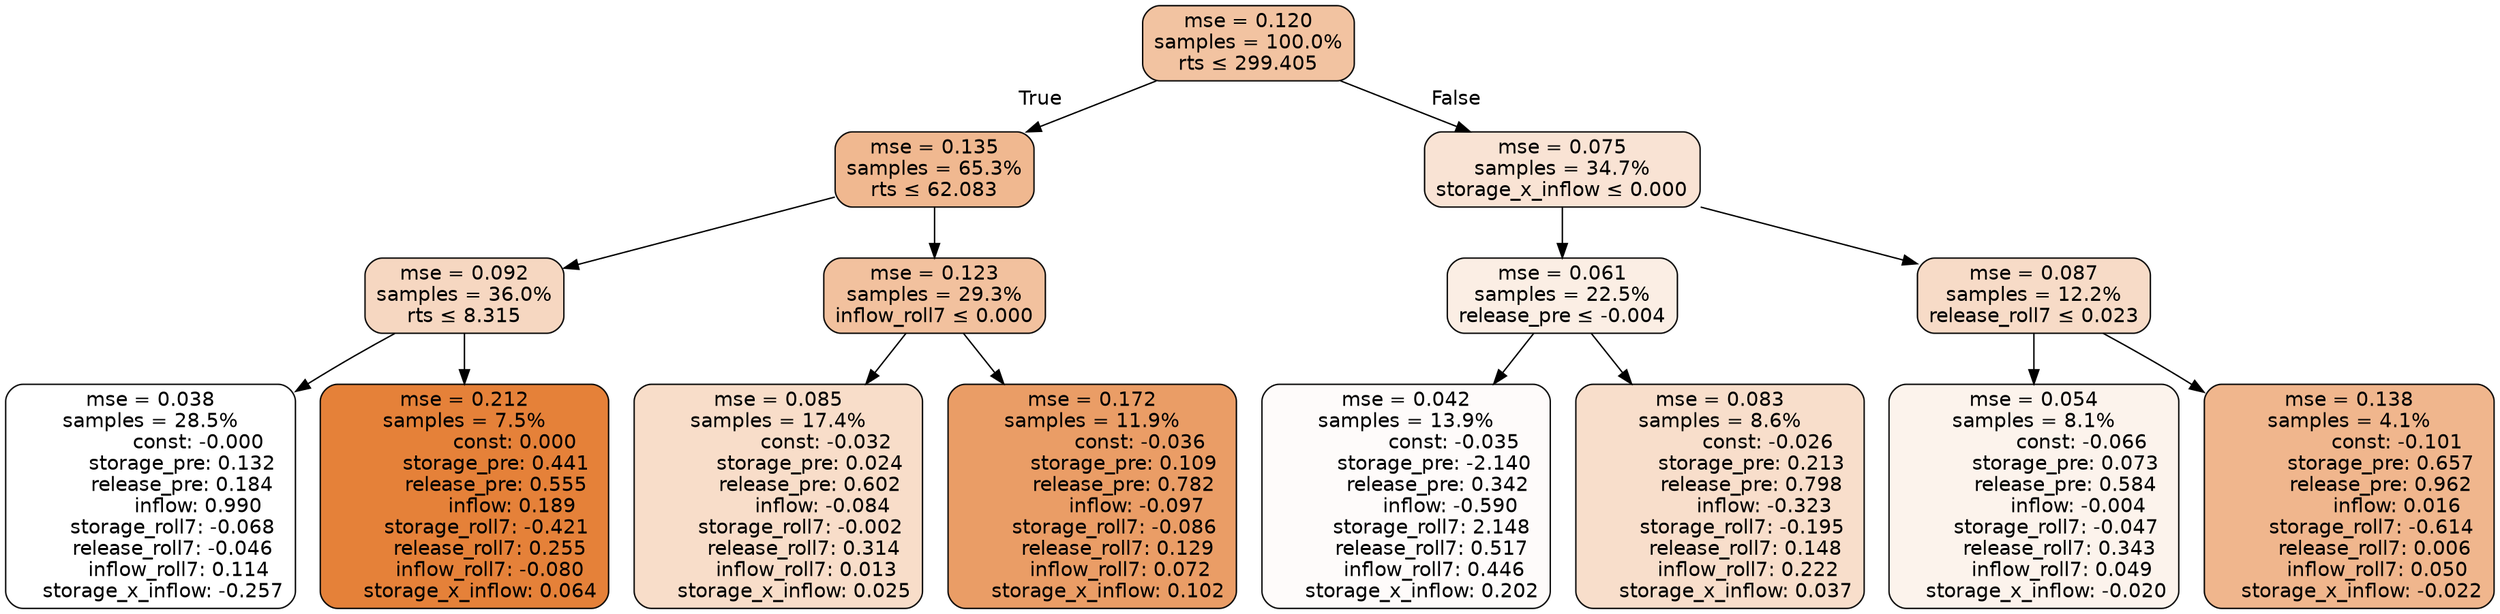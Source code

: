 digraph tree {
bgcolor="transparent"
node [shape=rectangle, style="filled, rounded", color="black", fontname=helvetica] ;
edge [fontname=helvetica] ;
	"0" [label="mse = 0.120
samples = 100.0%
rts &le; 299.405", fillcolor="#f2c3a1"]
	"1" [label="mse = 0.135
samples = 65.3%
rts &le; 62.083", fillcolor="#f0b890"]
	"2" [label="mse = 0.092
samples = 36.0%
rts &le; 8.315", fillcolor="#f6d7c1"]
	"3" [label="mse = 0.038
samples = 28.5%
               const: -0.000
          storage_pre: 0.132
          release_pre: 0.184
               inflow: 0.990
       storage_roll7: -0.068
       release_roll7: -0.046
         inflow_roll7: 0.114
    storage_x_inflow: -0.257", fillcolor="#ffffff"]
	"4" [label="mse = 0.212
samples = 7.5%
                const: 0.000
          storage_pre: 0.441
          release_pre: 0.555
               inflow: 0.189
       storage_roll7: -0.421
        release_roll7: 0.255
        inflow_roll7: -0.080
     storage_x_inflow: 0.064", fillcolor="#e58139"]
	"5" [label="mse = 0.123
samples = 29.3%
inflow_roll7 &le; 0.000", fillcolor="#f2c19e"]
	"6" [label="mse = 0.085
samples = 17.4%
               const: -0.032
          storage_pre: 0.024
          release_pre: 0.602
              inflow: -0.084
       storage_roll7: -0.002
        release_roll7: 0.314
         inflow_roll7: 0.013
     storage_x_inflow: 0.025", fillcolor="#f8ddc9"]
	"7" [label="mse = 0.172
samples = 11.9%
               const: -0.036
          storage_pre: 0.109
          release_pre: 0.782
              inflow: -0.097
       storage_roll7: -0.086
        release_roll7: 0.129
         inflow_roll7: 0.072
     storage_x_inflow: 0.102", fillcolor="#ea9d66"]
	"8" [label="mse = 0.075
samples = 34.7%
storage_x_inflow &le; 0.000", fillcolor="#f9e3d4"]
	"9" [label="mse = 0.061
samples = 22.5%
release_pre &le; -0.004", fillcolor="#fbeee4"]
	"10" [label="mse = 0.042
samples = 13.9%
               const: -0.035
         storage_pre: -2.140
          release_pre: 0.342
              inflow: -0.590
        storage_roll7: 2.148
        release_roll7: 0.517
         inflow_roll7: 0.446
     storage_x_inflow: 0.202", fillcolor="#fefbfa"]
	"11" [label="mse = 0.083
samples = 8.6%
               const: -0.026
          storage_pre: 0.213
          release_pre: 0.798
              inflow: -0.323
       storage_roll7: -0.195
        release_roll7: 0.148
         inflow_roll7: 0.222
     storage_x_inflow: 0.037", fillcolor="#f8decb"]
	"12" [label="mse = 0.087
samples = 12.2%
release_roll7 &le; 0.023", fillcolor="#f7dbc7"]
	"13" [label="mse = 0.054
samples = 8.1%
               const: -0.066
          storage_pre: 0.073
          release_pre: 0.584
              inflow: -0.004
       storage_roll7: -0.047
        release_roll7: 0.343
         inflow_roll7: 0.049
    storage_x_inflow: -0.020", fillcolor="#fcf3ec"]
	"14" [label="mse = 0.138
samples = 4.1%
               const: -0.101
          storage_pre: 0.657
          release_pre: 0.962
               inflow: 0.016
       storage_roll7: -0.614
        release_roll7: 0.006
         inflow_roll7: 0.050
    storage_x_inflow: -0.022", fillcolor="#f0b68d"]

	"0" -> "1" [labeldistance=2.5, labelangle=45, headlabel="True"]
	"1" -> "2"
	"2" -> "3"
	"2" -> "4"
	"1" -> "5"
	"5" -> "6"
	"5" -> "7"
	"0" -> "8" [labeldistance=2.5, labelangle=-45, headlabel="False"]
	"8" -> "9"
	"9" -> "10"
	"9" -> "11"
	"8" -> "12"
	"12" -> "13"
	"12" -> "14"
}